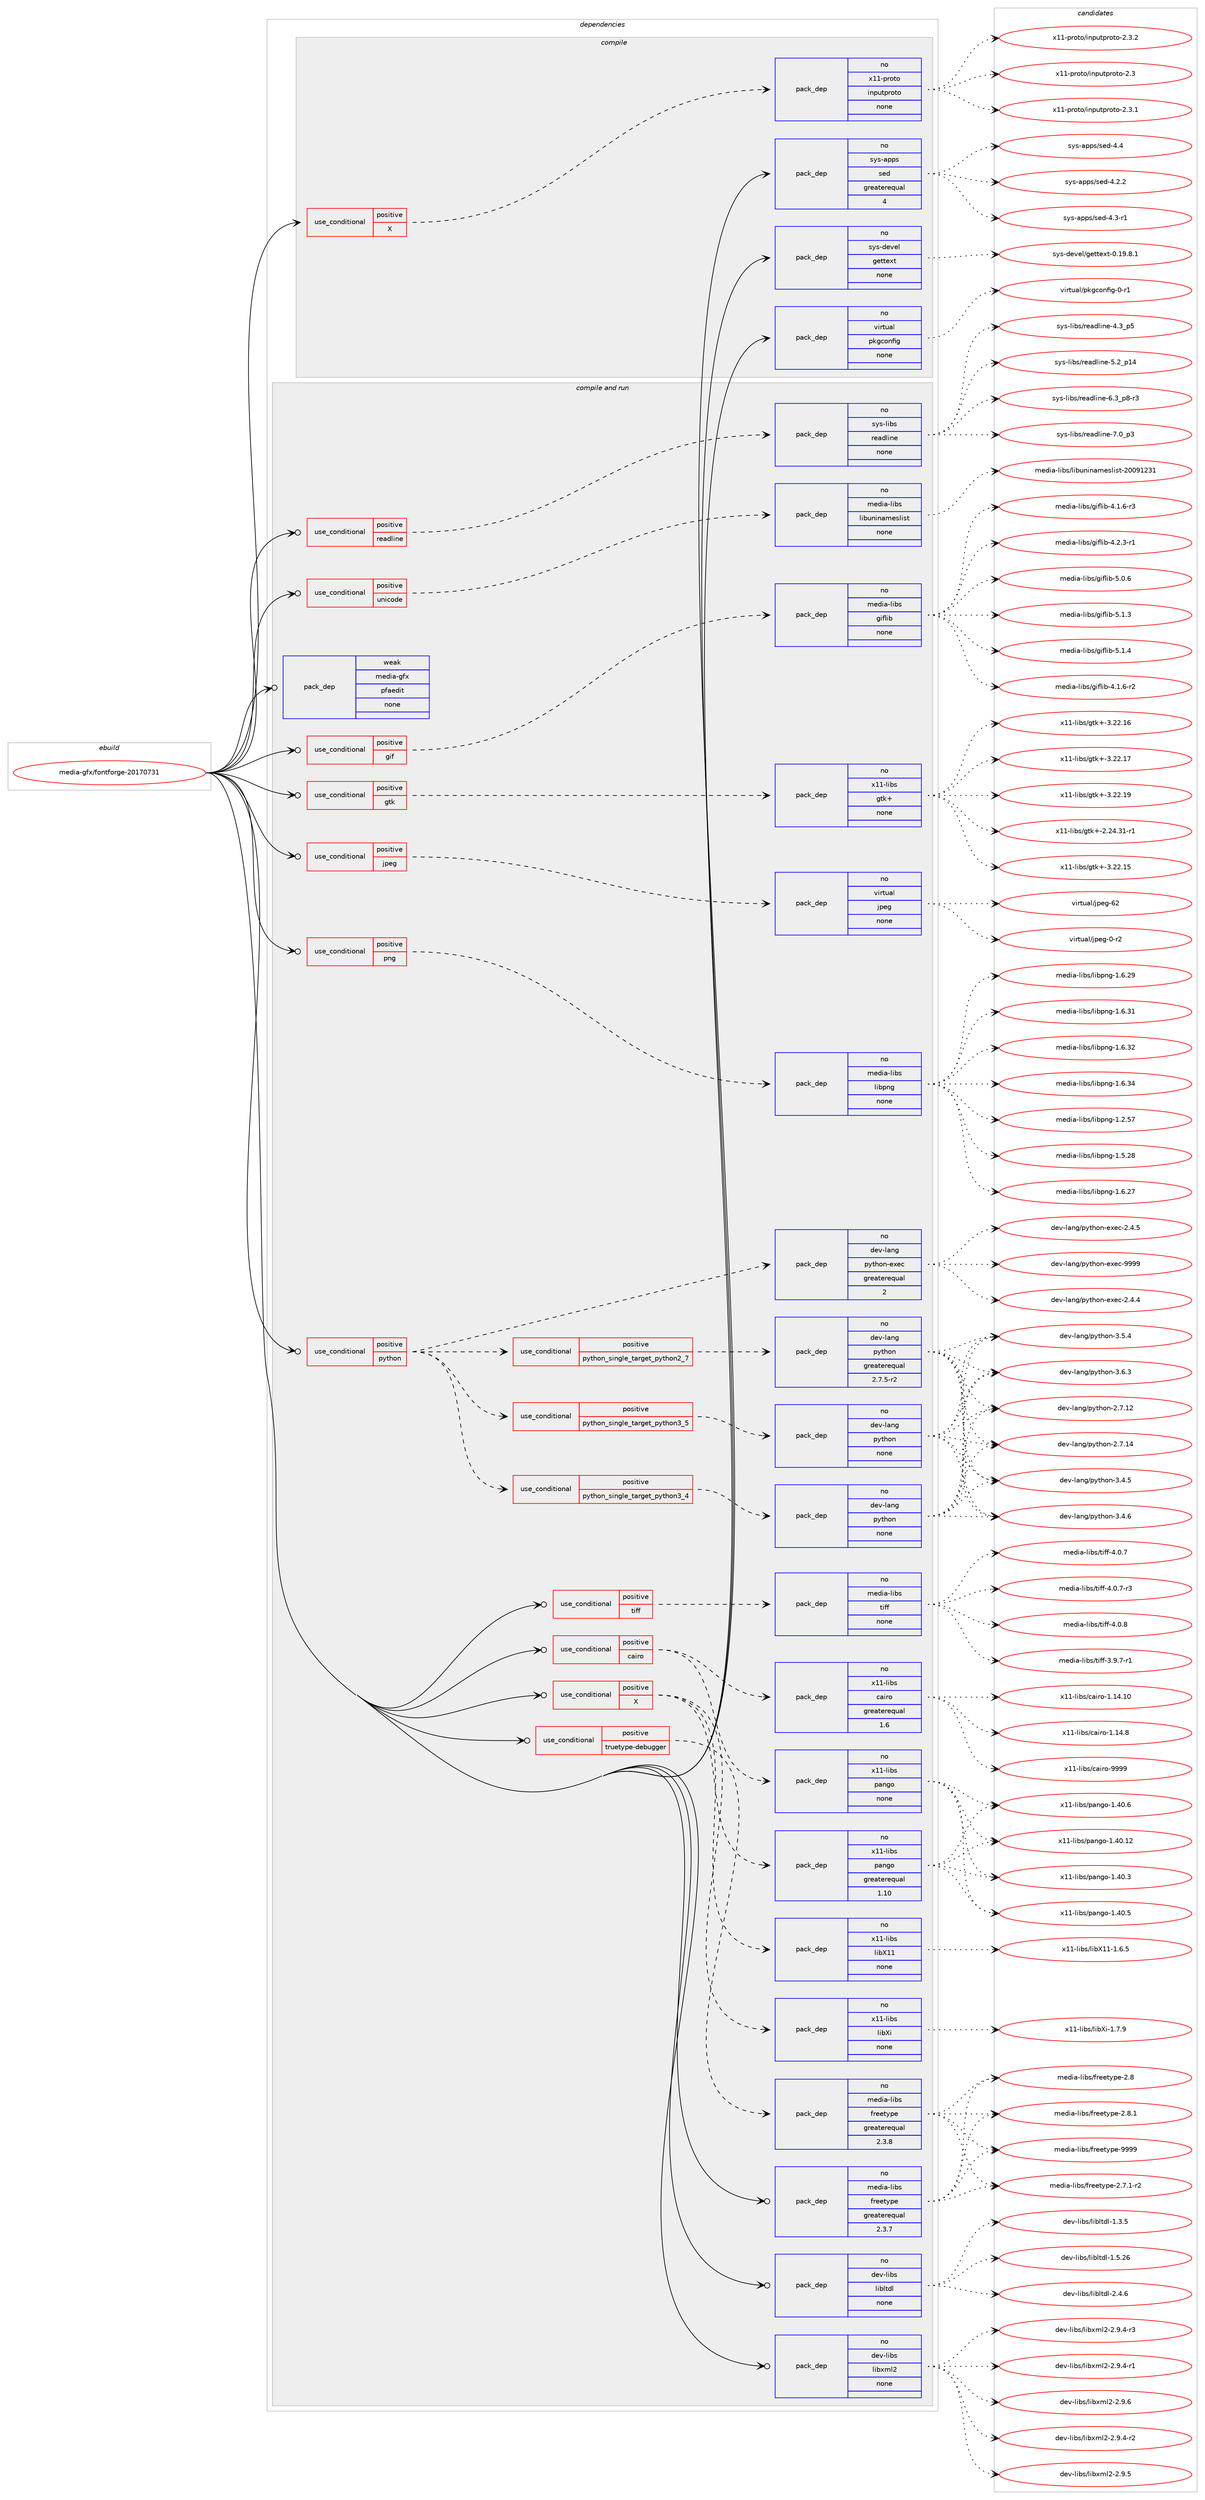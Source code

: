 digraph prolog {

# *************
# Graph options
# *************

newrank=true;
concentrate=true;
compound=true;
graph [rankdir=LR,fontname=Helvetica,fontsize=10,ranksep=1.5];#, ranksep=2.5, nodesep=0.2];
edge  [arrowhead=vee];
node  [fontname=Helvetica,fontsize=10];

# **********
# The ebuild
# **********

subgraph cluster_leftcol {
color=gray;
rank=same;
label=<<i>ebuild</i>>;
id [label="media-gfx/fontforge-20170731", color=red, width=4, href="../media-gfx/fontforge-20170731.svg"];
}

# ****************
# The dependencies
# ****************

subgraph cluster_midcol {
color=gray;
label=<<i>dependencies</i>>;
subgraph cluster_compile {
fillcolor="#eeeeee";
style=filled;
label=<<i>compile</i>>;
subgraph cond87289 {
dependency352702 [label=<<TABLE BORDER="0" CELLBORDER="1" CELLSPACING="0" CELLPADDING="4"><TR><TD ROWSPAN="3" CELLPADDING="10">use_conditional</TD></TR><TR><TD>positive</TD></TR><TR><TD>X</TD></TR></TABLE>>, shape=none, color=red];
subgraph pack260056 {
dependency352703 [label=<<TABLE BORDER="0" CELLBORDER="1" CELLSPACING="0" CELLPADDING="4" WIDTH="220"><TR><TD ROWSPAN="6" CELLPADDING="30">pack_dep</TD></TR><TR><TD WIDTH="110">no</TD></TR><TR><TD>x11-proto</TD></TR><TR><TD>inputproto</TD></TR><TR><TD>none</TD></TR><TR><TD></TD></TR></TABLE>>, shape=none, color=blue];
}
dependency352702:e -> dependency352703:w [weight=20,style="dashed",arrowhead="vee"];
}
id:e -> dependency352702:w [weight=20,style="solid",arrowhead="vee"];
subgraph pack260057 {
dependency352704 [label=<<TABLE BORDER="0" CELLBORDER="1" CELLSPACING="0" CELLPADDING="4" WIDTH="220"><TR><TD ROWSPAN="6" CELLPADDING="30">pack_dep</TD></TR><TR><TD WIDTH="110">no</TD></TR><TR><TD>sys-apps</TD></TR><TR><TD>sed</TD></TR><TR><TD>greaterequal</TD></TR><TR><TD>4</TD></TR></TABLE>>, shape=none, color=blue];
}
id:e -> dependency352704:w [weight=20,style="solid",arrowhead="vee"];
subgraph pack260058 {
dependency352705 [label=<<TABLE BORDER="0" CELLBORDER="1" CELLSPACING="0" CELLPADDING="4" WIDTH="220"><TR><TD ROWSPAN="6" CELLPADDING="30">pack_dep</TD></TR><TR><TD WIDTH="110">no</TD></TR><TR><TD>sys-devel</TD></TR><TR><TD>gettext</TD></TR><TR><TD>none</TD></TR><TR><TD></TD></TR></TABLE>>, shape=none, color=blue];
}
id:e -> dependency352705:w [weight=20,style="solid",arrowhead="vee"];
subgraph pack260059 {
dependency352706 [label=<<TABLE BORDER="0" CELLBORDER="1" CELLSPACING="0" CELLPADDING="4" WIDTH="220"><TR><TD ROWSPAN="6" CELLPADDING="30">pack_dep</TD></TR><TR><TD WIDTH="110">no</TD></TR><TR><TD>virtual</TD></TR><TR><TD>pkgconfig</TD></TR><TR><TD>none</TD></TR><TR><TD></TD></TR></TABLE>>, shape=none, color=blue];
}
id:e -> dependency352706:w [weight=20,style="solid",arrowhead="vee"];
}
subgraph cluster_compileandrun {
fillcolor="#eeeeee";
style=filled;
label=<<i>compile and run</i>>;
subgraph cond87290 {
dependency352707 [label=<<TABLE BORDER="0" CELLBORDER="1" CELLSPACING="0" CELLPADDING="4"><TR><TD ROWSPAN="3" CELLPADDING="10">use_conditional</TD></TR><TR><TD>positive</TD></TR><TR><TD>X</TD></TR></TABLE>>, shape=none, color=red];
subgraph pack260060 {
dependency352708 [label=<<TABLE BORDER="0" CELLBORDER="1" CELLSPACING="0" CELLPADDING="4" WIDTH="220"><TR><TD ROWSPAN="6" CELLPADDING="30">pack_dep</TD></TR><TR><TD WIDTH="110">no</TD></TR><TR><TD>x11-libs</TD></TR><TR><TD>libX11</TD></TR><TR><TD>none</TD></TR><TR><TD></TD></TR></TABLE>>, shape=none, color=blue];
}
dependency352707:e -> dependency352708:w [weight=20,style="dashed",arrowhead="vee"];
subgraph pack260061 {
dependency352709 [label=<<TABLE BORDER="0" CELLBORDER="1" CELLSPACING="0" CELLPADDING="4" WIDTH="220"><TR><TD ROWSPAN="6" CELLPADDING="30">pack_dep</TD></TR><TR><TD WIDTH="110">no</TD></TR><TR><TD>x11-libs</TD></TR><TR><TD>libXi</TD></TR><TR><TD>none</TD></TR><TR><TD></TD></TR></TABLE>>, shape=none, color=blue];
}
dependency352707:e -> dependency352709:w [weight=20,style="dashed",arrowhead="vee"];
subgraph pack260062 {
dependency352710 [label=<<TABLE BORDER="0" CELLBORDER="1" CELLSPACING="0" CELLPADDING="4" WIDTH="220"><TR><TD ROWSPAN="6" CELLPADDING="30">pack_dep</TD></TR><TR><TD WIDTH="110">no</TD></TR><TR><TD>x11-libs</TD></TR><TR><TD>pango</TD></TR><TR><TD>greaterequal</TD></TR><TR><TD>1.10</TD></TR></TABLE>>, shape=none, color=blue];
}
dependency352707:e -> dependency352710:w [weight=20,style="dashed",arrowhead="vee"];
}
id:e -> dependency352707:w [weight=20,style="solid",arrowhead="odotvee"];
subgraph cond87291 {
dependency352711 [label=<<TABLE BORDER="0" CELLBORDER="1" CELLSPACING="0" CELLPADDING="4"><TR><TD ROWSPAN="3" CELLPADDING="10">use_conditional</TD></TR><TR><TD>positive</TD></TR><TR><TD>cairo</TD></TR></TABLE>>, shape=none, color=red];
subgraph pack260063 {
dependency352712 [label=<<TABLE BORDER="0" CELLBORDER="1" CELLSPACING="0" CELLPADDING="4" WIDTH="220"><TR><TD ROWSPAN="6" CELLPADDING="30">pack_dep</TD></TR><TR><TD WIDTH="110">no</TD></TR><TR><TD>x11-libs</TD></TR><TR><TD>cairo</TD></TR><TR><TD>greaterequal</TD></TR><TR><TD>1.6</TD></TR></TABLE>>, shape=none, color=blue];
}
dependency352711:e -> dependency352712:w [weight=20,style="dashed",arrowhead="vee"];
subgraph pack260064 {
dependency352713 [label=<<TABLE BORDER="0" CELLBORDER="1" CELLSPACING="0" CELLPADDING="4" WIDTH="220"><TR><TD ROWSPAN="6" CELLPADDING="30">pack_dep</TD></TR><TR><TD WIDTH="110">no</TD></TR><TR><TD>x11-libs</TD></TR><TR><TD>pango</TD></TR><TR><TD>none</TD></TR><TR><TD></TD></TR></TABLE>>, shape=none, color=blue];
}
dependency352711:e -> dependency352713:w [weight=20,style="dashed",arrowhead="vee"];
}
id:e -> dependency352711:w [weight=20,style="solid",arrowhead="odotvee"];
subgraph cond87292 {
dependency352714 [label=<<TABLE BORDER="0" CELLBORDER="1" CELLSPACING="0" CELLPADDING="4"><TR><TD ROWSPAN="3" CELLPADDING="10">use_conditional</TD></TR><TR><TD>positive</TD></TR><TR><TD>gif</TD></TR></TABLE>>, shape=none, color=red];
subgraph pack260065 {
dependency352715 [label=<<TABLE BORDER="0" CELLBORDER="1" CELLSPACING="0" CELLPADDING="4" WIDTH="220"><TR><TD ROWSPAN="6" CELLPADDING="30">pack_dep</TD></TR><TR><TD WIDTH="110">no</TD></TR><TR><TD>media-libs</TD></TR><TR><TD>giflib</TD></TR><TR><TD>none</TD></TR><TR><TD></TD></TR></TABLE>>, shape=none, color=blue];
}
dependency352714:e -> dependency352715:w [weight=20,style="dashed",arrowhead="vee"];
}
id:e -> dependency352714:w [weight=20,style="solid",arrowhead="odotvee"];
subgraph cond87293 {
dependency352716 [label=<<TABLE BORDER="0" CELLBORDER="1" CELLSPACING="0" CELLPADDING="4"><TR><TD ROWSPAN="3" CELLPADDING="10">use_conditional</TD></TR><TR><TD>positive</TD></TR><TR><TD>gtk</TD></TR></TABLE>>, shape=none, color=red];
subgraph pack260066 {
dependency352717 [label=<<TABLE BORDER="0" CELLBORDER="1" CELLSPACING="0" CELLPADDING="4" WIDTH="220"><TR><TD ROWSPAN="6" CELLPADDING="30">pack_dep</TD></TR><TR><TD WIDTH="110">no</TD></TR><TR><TD>x11-libs</TD></TR><TR><TD>gtk+</TD></TR><TR><TD>none</TD></TR><TR><TD></TD></TR></TABLE>>, shape=none, color=blue];
}
dependency352716:e -> dependency352717:w [weight=20,style="dashed",arrowhead="vee"];
}
id:e -> dependency352716:w [weight=20,style="solid",arrowhead="odotvee"];
subgraph cond87294 {
dependency352718 [label=<<TABLE BORDER="0" CELLBORDER="1" CELLSPACING="0" CELLPADDING="4"><TR><TD ROWSPAN="3" CELLPADDING="10">use_conditional</TD></TR><TR><TD>positive</TD></TR><TR><TD>jpeg</TD></TR></TABLE>>, shape=none, color=red];
subgraph pack260067 {
dependency352719 [label=<<TABLE BORDER="0" CELLBORDER="1" CELLSPACING="0" CELLPADDING="4" WIDTH="220"><TR><TD ROWSPAN="6" CELLPADDING="30">pack_dep</TD></TR><TR><TD WIDTH="110">no</TD></TR><TR><TD>virtual</TD></TR><TR><TD>jpeg</TD></TR><TR><TD>none</TD></TR><TR><TD></TD></TR></TABLE>>, shape=none, color=blue];
}
dependency352718:e -> dependency352719:w [weight=20,style="dashed",arrowhead="vee"];
}
id:e -> dependency352718:w [weight=20,style="solid",arrowhead="odotvee"];
subgraph cond87295 {
dependency352720 [label=<<TABLE BORDER="0" CELLBORDER="1" CELLSPACING="0" CELLPADDING="4"><TR><TD ROWSPAN="3" CELLPADDING="10">use_conditional</TD></TR><TR><TD>positive</TD></TR><TR><TD>png</TD></TR></TABLE>>, shape=none, color=red];
subgraph pack260068 {
dependency352721 [label=<<TABLE BORDER="0" CELLBORDER="1" CELLSPACING="0" CELLPADDING="4" WIDTH="220"><TR><TD ROWSPAN="6" CELLPADDING="30">pack_dep</TD></TR><TR><TD WIDTH="110">no</TD></TR><TR><TD>media-libs</TD></TR><TR><TD>libpng</TD></TR><TR><TD>none</TD></TR><TR><TD></TD></TR></TABLE>>, shape=none, color=blue];
}
dependency352720:e -> dependency352721:w [weight=20,style="dashed",arrowhead="vee"];
}
id:e -> dependency352720:w [weight=20,style="solid",arrowhead="odotvee"];
subgraph cond87296 {
dependency352722 [label=<<TABLE BORDER="0" CELLBORDER="1" CELLSPACING="0" CELLPADDING="4"><TR><TD ROWSPAN="3" CELLPADDING="10">use_conditional</TD></TR><TR><TD>positive</TD></TR><TR><TD>python</TD></TR></TABLE>>, shape=none, color=red];
subgraph cond87297 {
dependency352723 [label=<<TABLE BORDER="0" CELLBORDER="1" CELLSPACING="0" CELLPADDING="4"><TR><TD ROWSPAN="3" CELLPADDING="10">use_conditional</TD></TR><TR><TD>positive</TD></TR><TR><TD>python_single_target_python2_7</TD></TR></TABLE>>, shape=none, color=red];
subgraph pack260069 {
dependency352724 [label=<<TABLE BORDER="0" CELLBORDER="1" CELLSPACING="0" CELLPADDING="4" WIDTH="220"><TR><TD ROWSPAN="6" CELLPADDING="30">pack_dep</TD></TR><TR><TD WIDTH="110">no</TD></TR><TR><TD>dev-lang</TD></TR><TR><TD>python</TD></TR><TR><TD>greaterequal</TD></TR><TR><TD>2.7.5-r2</TD></TR></TABLE>>, shape=none, color=blue];
}
dependency352723:e -> dependency352724:w [weight=20,style="dashed",arrowhead="vee"];
}
dependency352722:e -> dependency352723:w [weight=20,style="dashed",arrowhead="vee"];
subgraph cond87298 {
dependency352725 [label=<<TABLE BORDER="0" CELLBORDER="1" CELLSPACING="0" CELLPADDING="4"><TR><TD ROWSPAN="3" CELLPADDING="10">use_conditional</TD></TR><TR><TD>positive</TD></TR><TR><TD>python_single_target_python3_4</TD></TR></TABLE>>, shape=none, color=red];
subgraph pack260070 {
dependency352726 [label=<<TABLE BORDER="0" CELLBORDER="1" CELLSPACING="0" CELLPADDING="4" WIDTH="220"><TR><TD ROWSPAN="6" CELLPADDING="30">pack_dep</TD></TR><TR><TD WIDTH="110">no</TD></TR><TR><TD>dev-lang</TD></TR><TR><TD>python</TD></TR><TR><TD>none</TD></TR><TR><TD></TD></TR></TABLE>>, shape=none, color=blue];
}
dependency352725:e -> dependency352726:w [weight=20,style="dashed",arrowhead="vee"];
}
dependency352722:e -> dependency352725:w [weight=20,style="dashed",arrowhead="vee"];
subgraph cond87299 {
dependency352727 [label=<<TABLE BORDER="0" CELLBORDER="1" CELLSPACING="0" CELLPADDING="4"><TR><TD ROWSPAN="3" CELLPADDING="10">use_conditional</TD></TR><TR><TD>positive</TD></TR><TR><TD>python_single_target_python3_5</TD></TR></TABLE>>, shape=none, color=red];
subgraph pack260071 {
dependency352728 [label=<<TABLE BORDER="0" CELLBORDER="1" CELLSPACING="0" CELLPADDING="4" WIDTH="220"><TR><TD ROWSPAN="6" CELLPADDING="30">pack_dep</TD></TR><TR><TD WIDTH="110">no</TD></TR><TR><TD>dev-lang</TD></TR><TR><TD>python</TD></TR><TR><TD>none</TD></TR><TR><TD></TD></TR></TABLE>>, shape=none, color=blue];
}
dependency352727:e -> dependency352728:w [weight=20,style="dashed",arrowhead="vee"];
}
dependency352722:e -> dependency352727:w [weight=20,style="dashed",arrowhead="vee"];
subgraph pack260072 {
dependency352729 [label=<<TABLE BORDER="0" CELLBORDER="1" CELLSPACING="0" CELLPADDING="4" WIDTH="220"><TR><TD ROWSPAN="6" CELLPADDING="30">pack_dep</TD></TR><TR><TD WIDTH="110">no</TD></TR><TR><TD>dev-lang</TD></TR><TR><TD>python-exec</TD></TR><TR><TD>greaterequal</TD></TR><TR><TD>2</TD></TR></TABLE>>, shape=none, color=blue];
}
dependency352722:e -> dependency352729:w [weight=20,style="dashed",arrowhead="vee"];
}
id:e -> dependency352722:w [weight=20,style="solid",arrowhead="odotvee"];
subgraph cond87300 {
dependency352730 [label=<<TABLE BORDER="0" CELLBORDER="1" CELLSPACING="0" CELLPADDING="4"><TR><TD ROWSPAN="3" CELLPADDING="10">use_conditional</TD></TR><TR><TD>positive</TD></TR><TR><TD>readline</TD></TR></TABLE>>, shape=none, color=red];
subgraph pack260073 {
dependency352731 [label=<<TABLE BORDER="0" CELLBORDER="1" CELLSPACING="0" CELLPADDING="4" WIDTH="220"><TR><TD ROWSPAN="6" CELLPADDING="30">pack_dep</TD></TR><TR><TD WIDTH="110">no</TD></TR><TR><TD>sys-libs</TD></TR><TR><TD>readline</TD></TR><TR><TD>none</TD></TR><TR><TD></TD></TR></TABLE>>, shape=none, color=blue];
}
dependency352730:e -> dependency352731:w [weight=20,style="dashed",arrowhead="vee"];
}
id:e -> dependency352730:w [weight=20,style="solid",arrowhead="odotvee"];
subgraph cond87301 {
dependency352732 [label=<<TABLE BORDER="0" CELLBORDER="1" CELLSPACING="0" CELLPADDING="4"><TR><TD ROWSPAN="3" CELLPADDING="10">use_conditional</TD></TR><TR><TD>positive</TD></TR><TR><TD>tiff</TD></TR></TABLE>>, shape=none, color=red];
subgraph pack260074 {
dependency352733 [label=<<TABLE BORDER="0" CELLBORDER="1" CELLSPACING="0" CELLPADDING="4" WIDTH="220"><TR><TD ROWSPAN="6" CELLPADDING="30">pack_dep</TD></TR><TR><TD WIDTH="110">no</TD></TR><TR><TD>media-libs</TD></TR><TR><TD>tiff</TD></TR><TR><TD>none</TD></TR><TR><TD></TD></TR></TABLE>>, shape=none, color=blue];
}
dependency352732:e -> dependency352733:w [weight=20,style="dashed",arrowhead="vee"];
}
id:e -> dependency352732:w [weight=20,style="solid",arrowhead="odotvee"];
subgraph cond87302 {
dependency352734 [label=<<TABLE BORDER="0" CELLBORDER="1" CELLSPACING="0" CELLPADDING="4"><TR><TD ROWSPAN="3" CELLPADDING="10">use_conditional</TD></TR><TR><TD>positive</TD></TR><TR><TD>truetype-debugger</TD></TR></TABLE>>, shape=none, color=red];
subgraph pack260075 {
dependency352735 [label=<<TABLE BORDER="0" CELLBORDER="1" CELLSPACING="0" CELLPADDING="4" WIDTH="220"><TR><TD ROWSPAN="6" CELLPADDING="30">pack_dep</TD></TR><TR><TD WIDTH="110">no</TD></TR><TR><TD>media-libs</TD></TR><TR><TD>freetype</TD></TR><TR><TD>greaterequal</TD></TR><TR><TD>2.3.8</TD></TR></TABLE>>, shape=none, color=blue];
}
dependency352734:e -> dependency352735:w [weight=20,style="dashed",arrowhead="vee"];
}
id:e -> dependency352734:w [weight=20,style="solid",arrowhead="odotvee"];
subgraph cond87303 {
dependency352736 [label=<<TABLE BORDER="0" CELLBORDER="1" CELLSPACING="0" CELLPADDING="4"><TR><TD ROWSPAN="3" CELLPADDING="10">use_conditional</TD></TR><TR><TD>positive</TD></TR><TR><TD>unicode</TD></TR></TABLE>>, shape=none, color=red];
subgraph pack260076 {
dependency352737 [label=<<TABLE BORDER="0" CELLBORDER="1" CELLSPACING="0" CELLPADDING="4" WIDTH="220"><TR><TD ROWSPAN="6" CELLPADDING="30">pack_dep</TD></TR><TR><TD WIDTH="110">no</TD></TR><TR><TD>media-libs</TD></TR><TR><TD>libuninameslist</TD></TR><TR><TD>none</TD></TR><TR><TD></TD></TR></TABLE>>, shape=none, color=blue];
}
dependency352736:e -> dependency352737:w [weight=20,style="dashed",arrowhead="vee"];
}
id:e -> dependency352736:w [weight=20,style="solid",arrowhead="odotvee"];
subgraph pack260077 {
dependency352738 [label=<<TABLE BORDER="0" CELLBORDER="1" CELLSPACING="0" CELLPADDING="4" WIDTH="220"><TR><TD ROWSPAN="6" CELLPADDING="30">pack_dep</TD></TR><TR><TD WIDTH="110">no</TD></TR><TR><TD>dev-libs</TD></TR><TR><TD>libltdl</TD></TR><TR><TD>none</TD></TR><TR><TD></TD></TR></TABLE>>, shape=none, color=blue];
}
id:e -> dependency352738:w [weight=20,style="solid",arrowhead="odotvee"];
subgraph pack260078 {
dependency352739 [label=<<TABLE BORDER="0" CELLBORDER="1" CELLSPACING="0" CELLPADDING="4" WIDTH="220"><TR><TD ROWSPAN="6" CELLPADDING="30">pack_dep</TD></TR><TR><TD WIDTH="110">no</TD></TR><TR><TD>dev-libs</TD></TR><TR><TD>libxml2</TD></TR><TR><TD>none</TD></TR><TR><TD></TD></TR></TABLE>>, shape=none, color=blue];
}
id:e -> dependency352739:w [weight=20,style="solid",arrowhead="odotvee"];
subgraph pack260079 {
dependency352740 [label=<<TABLE BORDER="0" CELLBORDER="1" CELLSPACING="0" CELLPADDING="4" WIDTH="220"><TR><TD ROWSPAN="6" CELLPADDING="30">pack_dep</TD></TR><TR><TD WIDTH="110">no</TD></TR><TR><TD>media-libs</TD></TR><TR><TD>freetype</TD></TR><TR><TD>greaterequal</TD></TR><TR><TD>2.3.7</TD></TR></TABLE>>, shape=none, color=blue];
}
id:e -> dependency352740:w [weight=20,style="solid",arrowhead="odotvee"];
subgraph pack260080 {
dependency352741 [label=<<TABLE BORDER="0" CELLBORDER="1" CELLSPACING="0" CELLPADDING="4" WIDTH="220"><TR><TD ROWSPAN="6" CELLPADDING="30">pack_dep</TD></TR><TR><TD WIDTH="110">weak</TD></TR><TR><TD>media-gfx</TD></TR><TR><TD>pfaedit</TD></TR><TR><TD>none</TD></TR><TR><TD></TD></TR></TABLE>>, shape=none, color=blue];
}
id:e -> dependency352741:w [weight=20,style="solid",arrowhead="odotvee"];
}
subgraph cluster_run {
fillcolor="#eeeeee";
style=filled;
label=<<i>run</i>>;
}
}

# **************
# The candidates
# **************

subgraph cluster_choices {
rank=same;
color=gray;
label=<<i>candidates</i>>;

subgraph choice260056 {
color=black;
nodesep=1;
choice1204949451121141111161114710511011211711611211411111611145504651 [label="x11-proto/inputproto-2.3", color=red, width=4,href="../x11-proto/inputproto-2.3.svg"];
choice12049494511211411111611147105110112117116112114111116111455046514649 [label="x11-proto/inputproto-2.3.1", color=red, width=4,href="../x11-proto/inputproto-2.3.1.svg"];
choice12049494511211411111611147105110112117116112114111116111455046514650 [label="x11-proto/inputproto-2.3.2", color=red, width=4,href="../x11-proto/inputproto-2.3.2.svg"];
dependency352703:e -> choice1204949451121141111161114710511011211711611211411111611145504651:w [style=dotted,weight="100"];
dependency352703:e -> choice12049494511211411111611147105110112117116112114111116111455046514649:w [style=dotted,weight="100"];
dependency352703:e -> choice12049494511211411111611147105110112117116112114111116111455046514650:w [style=dotted,weight="100"];
}
subgraph choice260057 {
color=black;
nodesep=1;
choice115121115459711211211547115101100455246504650 [label="sys-apps/sed-4.2.2", color=red, width=4,href="../sys-apps/sed-4.2.2.svg"];
choice115121115459711211211547115101100455246514511449 [label="sys-apps/sed-4.3-r1", color=red, width=4,href="../sys-apps/sed-4.3-r1.svg"];
choice11512111545971121121154711510110045524652 [label="sys-apps/sed-4.4", color=red, width=4,href="../sys-apps/sed-4.4.svg"];
dependency352704:e -> choice115121115459711211211547115101100455246504650:w [style=dotted,weight="100"];
dependency352704:e -> choice115121115459711211211547115101100455246514511449:w [style=dotted,weight="100"];
dependency352704:e -> choice11512111545971121121154711510110045524652:w [style=dotted,weight="100"];
}
subgraph choice260058 {
color=black;
nodesep=1;
choice1151211154510010111810110847103101116116101120116454846495746564649 [label="sys-devel/gettext-0.19.8.1", color=red, width=4,href="../sys-devel/gettext-0.19.8.1.svg"];
dependency352705:e -> choice1151211154510010111810110847103101116116101120116454846495746564649:w [style=dotted,weight="100"];
}
subgraph choice260059 {
color=black;
nodesep=1;
choice11810511411611797108471121071039911111010210510345484511449 [label="virtual/pkgconfig-0-r1", color=red, width=4,href="../virtual/pkgconfig-0-r1.svg"];
dependency352706:e -> choice11810511411611797108471121071039911111010210510345484511449:w [style=dotted,weight="100"];
}
subgraph choice260060 {
color=black;
nodesep=1;
choice120494945108105981154710810598884949454946544653 [label="x11-libs/libX11-1.6.5", color=red, width=4,href="../x11-libs/libX11-1.6.5.svg"];
dependency352708:e -> choice120494945108105981154710810598884949454946544653:w [style=dotted,weight="100"];
}
subgraph choice260061 {
color=black;
nodesep=1;
choice12049494510810598115471081059888105454946554657 [label="x11-libs/libXi-1.7.9", color=red, width=4,href="../x11-libs/libXi-1.7.9.svg"];
dependency352709:e -> choice12049494510810598115471081059888105454946554657:w [style=dotted,weight="100"];
}
subgraph choice260062 {
color=black;
nodesep=1;
choice1204949451081059811547112971101031114549465248464950 [label="x11-libs/pango-1.40.12", color=red, width=4,href="../x11-libs/pango-1.40.12.svg"];
choice12049494510810598115471129711010311145494652484651 [label="x11-libs/pango-1.40.3", color=red, width=4,href="../x11-libs/pango-1.40.3.svg"];
choice12049494510810598115471129711010311145494652484653 [label="x11-libs/pango-1.40.5", color=red, width=4,href="../x11-libs/pango-1.40.5.svg"];
choice12049494510810598115471129711010311145494652484654 [label="x11-libs/pango-1.40.6", color=red, width=4,href="../x11-libs/pango-1.40.6.svg"];
dependency352710:e -> choice1204949451081059811547112971101031114549465248464950:w [style=dotted,weight="100"];
dependency352710:e -> choice12049494510810598115471129711010311145494652484651:w [style=dotted,weight="100"];
dependency352710:e -> choice12049494510810598115471129711010311145494652484653:w [style=dotted,weight="100"];
dependency352710:e -> choice12049494510810598115471129711010311145494652484654:w [style=dotted,weight="100"];
}
subgraph choice260063 {
color=black;
nodesep=1;
choice120494945108105981154799971051141114549464952464948 [label="x11-libs/cairo-1.14.10", color=red, width=4,href="../x11-libs/cairo-1.14.10.svg"];
choice1204949451081059811547999710511411145494649524656 [label="x11-libs/cairo-1.14.8", color=red, width=4,href="../x11-libs/cairo-1.14.8.svg"];
choice120494945108105981154799971051141114557575757 [label="x11-libs/cairo-9999", color=red, width=4,href="../x11-libs/cairo-9999.svg"];
dependency352712:e -> choice120494945108105981154799971051141114549464952464948:w [style=dotted,weight="100"];
dependency352712:e -> choice1204949451081059811547999710511411145494649524656:w [style=dotted,weight="100"];
dependency352712:e -> choice120494945108105981154799971051141114557575757:w [style=dotted,weight="100"];
}
subgraph choice260064 {
color=black;
nodesep=1;
choice1204949451081059811547112971101031114549465248464950 [label="x11-libs/pango-1.40.12", color=red, width=4,href="../x11-libs/pango-1.40.12.svg"];
choice12049494510810598115471129711010311145494652484651 [label="x11-libs/pango-1.40.3", color=red, width=4,href="../x11-libs/pango-1.40.3.svg"];
choice12049494510810598115471129711010311145494652484653 [label="x11-libs/pango-1.40.5", color=red, width=4,href="../x11-libs/pango-1.40.5.svg"];
choice12049494510810598115471129711010311145494652484654 [label="x11-libs/pango-1.40.6", color=red, width=4,href="../x11-libs/pango-1.40.6.svg"];
dependency352713:e -> choice1204949451081059811547112971101031114549465248464950:w [style=dotted,weight="100"];
dependency352713:e -> choice12049494510810598115471129711010311145494652484651:w [style=dotted,weight="100"];
dependency352713:e -> choice12049494510810598115471129711010311145494652484653:w [style=dotted,weight="100"];
dependency352713:e -> choice12049494510810598115471129711010311145494652484654:w [style=dotted,weight="100"];
}
subgraph choice260065 {
color=black;
nodesep=1;
choice10910110010597451081059811547103105102108105984552464946544511450 [label="media-libs/giflib-4.1.6-r2", color=red, width=4,href="../media-libs/giflib-4.1.6-r2.svg"];
choice10910110010597451081059811547103105102108105984552464946544511451 [label="media-libs/giflib-4.1.6-r3", color=red, width=4,href="../media-libs/giflib-4.1.6-r3.svg"];
choice10910110010597451081059811547103105102108105984552465046514511449 [label="media-libs/giflib-4.2.3-r1", color=red, width=4,href="../media-libs/giflib-4.2.3-r1.svg"];
choice1091011001059745108105981154710310510210810598455346484654 [label="media-libs/giflib-5.0.6", color=red, width=4,href="../media-libs/giflib-5.0.6.svg"];
choice1091011001059745108105981154710310510210810598455346494651 [label="media-libs/giflib-5.1.3", color=red, width=4,href="../media-libs/giflib-5.1.3.svg"];
choice1091011001059745108105981154710310510210810598455346494652 [label="media-libs/giflib-5.1.4", color=red, width=4,href="../media-libs/giflib-5.1.4.svg"];
dependency352715:e -> choice10910110010597451081059811547103105102108105984552464946544511450:w [style=dotted,weight="100"];
dependency352715:e -> choice10910110010597451081059811547103105102108105984552464946544511451:w [style=dotted,weight="100"];
dependency352715:e -> choice10910110010597451081059811547103105102108105984552465046514511449:w [style=dotted,weight="100"];
dependency352715:e -> choice1091011001059745108105981154710310510210810598455346484654:w [style=dotted,weight="100"];
dependency352715:e -> choice1091011001059745108105981154710310510210810598455346494651:w [style=dotted,weight="100"];
dependency352715:e -> choice1091011001059745108105981154710310510210810598455346494652:w [style=dotted,weight="100"];
}
subgraph choice260066 {
color=black;
nodesep=1;
choice12049494510810598115471031161074345504650524651494511449 [label="x11-libs/gtk+-2.24.31-r1", color=red, width=4,href="../x11-libs/gtk+-2.24.31-r1.svg"];
choice1204949451081059811547103116107434551465050464953 [label="x11-libs/gtk+-3.22.15", color=red, width=4,href="../x11-libs/gtk+-3.22.15.svg"];
choice1204949451081059811547103116107434551465050464954 [label="x11-libs/gtk+-3.22.16", color=red, width=4,href="../x11-libs/gtk+-3.22.16.svg"];
choice1204949451081059811547103116107434551465050464955 [label="x11-libs/gtk+-3.22.17", color=red, width=4,href="../x11-libs/gtk+-3.22.17.svg"];
choice1204949451081059811547103116107434551465050464957 [label="x11-libs/gtk+-3.22.19", color=red, width=4,href="../x11-libs/gtk+-3.22.19.svg"];
dependency352717:e -> choice12049494510810598115471031161074345504650524651494511449:w [style=dotted,weight="100"];
dependency352717:e -> choice1204949451081059811547103116107434551465050464953:w [style=dotted,weight="100"];
dependency352717:e -> choice1204949451081059811547103116107434551465050464954:w [style=dotted,weight="100"];
dependency352717:e -> choice1204949451081059811547103116107434551465050464955:w [style=dotted,weight="100"];
dependency352717:e -> choice1204949451081059811547103116107434551465050464957:w [style=dotted,weight="100"];
}
subgraph choice260067 {
color=black;
nodesep=1;
choice118105114116117971084710611210110345484511450 [label="virtual/jpeg-0-r2", color=red, width=4,href="../virtual/jpeg-0-r2.svg"];
choice1181051141161179710847106112101103455450 [label="virtual/jpeg-62", color=red, width=4,href="../virtual/jpeg-62.svg"];
dependency352719:e -> choice118105114116117971084710611210110345484511450:w [style=dotted,weight="100"];
dependency352719:e -> choice1181051141161179710847106112101103455450:w [style=dotted,weight="100"];
}
subgraph choice260068 {
color=black;
nodesep=1;
choice109101100105974510810598115471081059811211010345494650465355 [label="media-libs/libpng-1.2.57", color=red, width=4,href="../media-libs/libpng-1.2.57.svg"];
choice109101100105974510810598115471081059811211010345494653465056 [label="media-libs/libpng-1.5.28", color=red, width=4,href="../media-libs/libpng-1.5.28.svg"];
choice109101100105974510810598115471081059811211010345494654465055 [label="media-libs/libpng-1.6.27", color=red, width=4,href="../media-libs/libpng-1.6.27.svg"];
choice109101100105974510810598115471081059811211010345494654465057 [label="media-libs/libpng-1.6.29", color=red, width=4,href="../media-libs/libpng-1.6.29.svg"];
choice109101100105974510810598115471081059811211010345494654465149 [label="media-libs/libpng-1.6.31", color=red, width=4,href="../media-libs/libpng-1.6.31.svg"];
choice109101100105974510810598115471081059811211010345494654465150 [label="media-libs/libpng-1.6.32", color=red, width=4,href="../media-libs/libpng-1.6.32.svg"];
choice109101100105974510810598115471081059811211010345494654465152 [label="media-libs/libpng-1.6.34", color=red, width=4,href="../media-libs/libpng-1.6.34.svg"];
dependency352721:e -> choice109101100105974510810598115471081059811211010345494650465355:w [style=dotted,weight="100"];
dependency352721:e -> choice109101100105974510810598115471081059811211010345494653465056:w [style=dotted,weight="100"];
dependency352721:e -> choice109101100105974510810598115471081059811211010345494654465055:w [style=dotted,weight="100"];
dependency352721:e -> choice109101100105974510810598115471081059811211010345494654465057:w [style=dotted,weight="100"];
dependency352721:e -> choice109101100105974510810598115471081059811211010345494654465149:w [style=dotted,weight="100"];
dependency352721:e -> choice109101100105974510810598115471081059811211010345494654465150:w [style=dotted,weight="100"];
dependency352721:e -> choice109101100105974510810598115471081059811211010345494654465152:w [style=dotted,weight="100"];
}
subgraph choice260069 {
color=black;
nodesep=1;
choice10010111845108971101034711212111610411111045504655464950 [label="dev-lang/python-2.7.12", color=red, width=4,href="../dev-lang/python-2.7.12.svg"];
choice10010111845108971101034711212111610411111045504655464952 [label="dev-lang/python-2.7.14", color=red, width=4,href="../dev-lang/python-2.7.14.svg"];
choice100101118451089711010347112121116104111110455146524653 [label="dev-lang/python-3.4.5", color=red, width=4,href="../dev-lang/python-3.4.5.svg"];
choice100101118451089711010347112121116104111110455146524654 [label="dev-lang/python-3.4.6", color=red, width=4,href="../dev-lang/python-3.4.6.svg"];
choice100101118451089711010347112121116104111110455146534652 [label="dev-lang/python-3.5.4", color=red, width=4,href="../dev-lang/python-3.5.4.svg"];
choice100101118451089711010347112121116104111110455146544651 [label="dev-lang/python-3.6.3", color=red, width=4,href="../dev-lang/python-3.6.3.svg"];
dependency352724:e -> choice10010111845108971101034711212111610411111045504655464950:w [style=dotted,weight="100"];
dependency352724:e -> choice10010111845108971101034711212111610411111045504655464952:w [style=dotted,weight="100"];
dependency352724:e -> choice100101118451089711010347112121116104111110455146524653:w [style=dotted,weight="100"];
dependency352724:e -> choice100101118451089711010347112121116104111110455146524654:w [style=dotted,weight="100"];
dependency352724:e -> choice100101118451089711010347112121116104111110455146534652:w [style=dotted,weight="100"];
dependency352724:e -> choice100101118451089711010347112121116104111110455146544651:w [style=dotted,weight="100"];
}
subgraph choice260070 {
color=black;
nodesep=1;
choice10010111845108971101034711212111610411111045504655464950 [label="dev-lang/python-2.7.12", color=red, width=4,href="../dev-lang/python-2.7.12.svg"];
choice10010111845108971101034711212111610411111045504655464952 [label="dev-lang/python-2.7.14", color=red, width=4,href="../dev-lang/python-2.7.14.svg"];
choice100101118451089711010347112121116104111110455146524653 [label="dev-lang/python-3.4.5", color=red, width=4,href="../dev-lang/python-3.4.5.svg"];
choice100101118451089711010347112121116104111110455146524654 [label="dev-lang/python-3.4.6", color=red, width=4,href="../dev-lang/python-3.4.6.svg"];
choice100101118451089711010347112121116104111110455146534652 [label="dev-lang/python-3.5.4", color=red, width=4,href="../dev-lang/python-3.5.4.svg"];
choice100101118451089711010347112121116104111110455146544651 [label="dev-lang/python-3.6.3", color=red, width=4,href="../dev-lang/python-3.6.3.svg"];
dependency352726:e -> choice10010111845108971101034711212111610411111045504655464950:w [style=dotted,weight="100"];
dependency352726:e -> choice10010111845108971101034711212111610411111045504655464952:w [style=dotted,weight="100"];
dependency352726:e -> choice100101118451089711010347112121116104111110455146524653:w [style=dotted,weight="100"];
dependency352726:e -> choice100101118451089711010347112121116104111110455146524654:w [style=dotted,weight="100"];
dependency352726:e -> choice100101118451089711010347112121116104111110455146534652:w [style=dotted,weight="100"];
dependency352726:e -> choice100101118451089711010347112121116104111110455146544651:w [style=dotted,weight="100"];
}
subgraph choice260071 {
color=black;
nodesep=1;
choice10010111845108971101034711212111610411111045504655464950 [label="dev-lang/python-2.7.12", color=red, width=4,href="../dev-lang/python-2.7.12.svg"];
choice10010111845108971101034711212111610411111045504655464952 [label="dev-lang/python-2.7.14", color=red, width=4,href="../dev-lang/python-2.7.14.svg"];
choice100101118451089711010347112121116104111110455146524653 [label="dev-lang/python-3.4.5", color=red, width=4,href="../dev-lang/python-3.4.5.svg"];
choice100101118451089711010347112121116104111110455146524654 [label="dev-lang/python-3.4.6", color=red, width=4,href="../dev-lang/python-3.4.6.svg"];
choice100101118451089711010347112121116104111110455146534652 [label="dev-lang/python-3.5.4", color=red, width=4,href="../dev-lang/python-3.5.4.svg"];
choice100101118451089711010347112121116104111110455146544651 [label="dev-lang/python-3.6.3", color=red, width=4,href="../dev-lang/python-3.6.3.svg"];
dependency352728:e -> choice10010111845108971101034711212111610411111045504655464950:w [style=dotted,weight="100"];
dependency352728:e -> choice10010111845108971101034711212111610411111045504655464952:w [style=dotted,weight="100"];
dependency352728:e -> choice100101118451089711010347112121116104111110455146524653:w [style=dotted,weight="100"];
dependency352728:e -> choice100101118451089711010347112121116104111110455146524654:w [style=dotted,weight="100"];
dependency352728:e -> choice100101118451089711010347112121116104111110455146534652:w [style=dotted,weight="100"];
dependency352728:e -> choice100101118451089711010347112121116104111110455146544651:w [style=dotted,weight="100"];
}
subgraph choice260072 {
color=black;
nodesep=1;
choice1001011184510897110103471121211161041111104510112010199455046524652 [label="dev-lang/python-exec-2.4.4", color=red, width=4,href="../dev-lang/python-exec-2.4.4.svg"];
choice1001011184510897110103471121211161041111104510112010199455046524653 [label="dev-lang/python-exec-2.4.5", color=red, width=4,href="../dev-lang/python-exec-2.4.5.svg"];
choice10010111845108971101034711212111610411111045101120101994557575757 [label="dev-lang/python-exec-9999", color=red, width=4,href="../dev-lang/python-exec-9999.svg"];
dependency352729:e -> choice1001011184510897110103471121211161041111104510112010199455046524652:w [style=dotted,weight="100"];
dependency352729:e -> choice1001011184510897110103471121211161041111104510112010199455046524653:w [style=dotted,weight="100"];
dependency352729:e -> choice10010111845108971101034711212111610411111045101120101994557575757:w [style=dotted,weight="100"];
}
subgraph choice260073 {
color=black;
nodesep=1;
choice11512111545108105981154711410197100108105110101455246519511253 [label="sys-libs/readline-4.3_p5", color=red, width=4,href="../sys-libs/readline-4.3_p5.svg"];
choice1151211154510810598115471141019710010810511010145534650951124952 [label="sys-libs/readline-5.2_p14", color=red, width=4,href="../sys-libs/readline-5.2_p14.svg"];
choice115121115451081059811547114101971001081051101014554465195112564511451 [label="sys-libs/readline-6.3_p8-r3", color=red, width=4,href="../sys-libs/readline-6.3_p8-r3.svg"];
choice11512111545108105981154711410197100108105110101455546489511251 [label="sys-libs/readline-7.0_p3", color=red, width=4,href="../sys-libs/readline-7.0_p3.svg"];
dependency352731:e -> choice11512111545108105981154711410197100108105110101455246519511253:w [style=dotted,weight="100"];
dependency352731:e -> choice1151211154510810598115471141019710010810511010145534650951124952:w [style=dotted,weight="100"];
dependency352731:e -> choice115121115451081059811547114101971001081051101014554465195112564511451:w [style=dotted,weight="100"];
dependency352731:e -> choice11512111545108105981154711410197100108105110101455546489511251:w [style=dotted,weight="100"];
}
subgraph choice260074 {
color=black;
nodesep=1;
choice109101100105974510810598115471161051021024551465746554511449 [label="media-libs/tiff-3.9.7-r1", color=red, width=4,href="../media-libs/tiff-3.9.7-r1.svg"];
choice10910110010597451081059811547116105102102455246484655 [label="media-libs/tiff-4.0.7", color=red, width=4,href="../media-libs/tiff-4.0.7.svg"];
choice109101100105974510810598115471161051021024552464846554511451 [label="media-libs/tiff-4.0.7-r3", color=red, width=4,href="../media-libs/tiff-4.0.7-r3.svg"];
choice10910110010597451081059811547116105102102455246484656 [label="media-libs/tiff-4.0.8", color=red, width=4,href="../media-libs/tiff-4.0.8.svg"];
dependency352733:e -> choice109101100105974510810598115471161051021024551465746554511449:w [style=dotted,weight="100"];
dependency352733:e -> choice10910110010597451081059811547116105102102455246484655:w [style=dotted,weight="100"];
dependency352733:e -> choice109101100105974510810598115471161051021024552464846554511451:w [style=dotted,weight="100"];
dependency352733:e -> choice10910110010597451081059811547116105102102455246484656:w [style=dotted,weight="100"];
}
subgraph choice260075 {
color=black;
nodesep=1;
choice109101100105974510810598115471021141011011161211121014550465546494511450 [label="media-libs/freetype-2.7.1-r2", color=red, width=4,href="../media-libs/freetype-2.7.1-r2.svg"];
choice1091011001059745108105981154710211410110111612111210145504656 [label="media-libs/freetype-2.8", color=red, width=4,href="../media-libs/freetype-2.8.svg"];
choice10910110010597451081059811547102114101101116121112101455046564649 [label="media-libs/freetype-2.8.1", color=red, width=4,href="../media-libs/freetype-2.8.1.svg"];
choice109101100105974510810598115471021141011011161211121014557575757 [label="media-libs/freetype-9999", color=red, width=4,href="../media-libs/freetype-9999.svg"];
dependency352735:e -> choice109101100105974510810598115471021141011011161211121014550465546494511450:w [style=dotted,weight="100"];
dependency352735:e -> choice1091011001059745108105981154710211410110111612111210145504656:w [style=dotted,weight="100"];
dependency352735:e -> choice10910110010597451081059811547102114101101116121112101455046564649:w [style=dotted,weight="100"];
dependency352735:e -> choice109101100105974510810598115471021141011011161211121014557575757:w [style=dotted,weight="100"];
}
subgraph choice260076 {
color=black;
nodesep=1;
choice109101100105974510810598115471081059811711010511097109101115108105115116455048485749505149 [label="media-libs/libuninameslist-20091231", color=red, width=4,href="../media-libs/libuninameslist-20091231.svg"];
dependency352737:e -> choice109101100105974510810598115471081059811711010511097109101115108105115116455048485749505149:w [style=dotted,weight="100"];
}
subgraph choice260077 {
color=black;
nodesep=1;
choice10010111845108105981154710810598108116100108454946514653 [label="dev-libs/libltdl-1.3.5", color=red, width=4,href="../dev-libs/libltdl-1.3.5.svg"];
choice1001011184510810598115471081059810811610010845494653465054 [label="dev-libs/libltdl-1.5.26", color=red, width=4,href="../dev-libs/libltdl-1.5.26.svg"];
choice10010111845108105981154710810598108116100108455046524654 [label="dev-libs/libltdl-2.4.6", color=red, width=4,href="../dev-libs/libltdl-2.4.6.svg"];
dependency352738:e -> choice10010111845108105981154710810598108116100108454946514653:w [style=dotted,weight="100"];
dependency352738:e -> choice1001011184510810598115471081059810811610010845494653465054:w [style=dotted,weight="100"];
dependency352738:e -> choice10010111845108105981154710810598108116100108455046524654:w [style=dotted,weight="100"];
}
subgraph choice260078 {
color=black;
nodesep=1;
choice10010111845108105981154710810598120109108504550465746524511449 [label="dev-libs/libxml2-2.9.4-r1", color=red, width=4,href="../dev-libs/libxml2-2.9.4-r1.svg"];
choice10010111845108105981154710810598120109108504550465746524511450 [label="dev-libs/libxml2-2.9.4-r2", color=red, width=4,href="../dev-libs/libxml2-2.9.4-r2.svg"];
choice10010111845108105981154710810598120109108504550465746524511451 [label="dev-libs/libxml2-2.9.4-r3", color=red, width=4,href="../dev-libs/libxml2-2.9.4-r3.svg"];
choice1001011184510810598115471081059812010910850455046574653 [label="dev-libs/libxml2-2.9.5", color=red, width=4,href="../dev-libs/libxml2-2.9.5.svg"];
choice1001011184510810598115471081059812010910850455046574654 [label="dev-libs/libxml2-2.9.6", color=red, width=4,href="../dev-libs/libxml2-2.9.6.svg"];
dependency352739:e -> choice10010111845108105981154710810598120109108504550465746524511449:w [style=dotted,weight="100"];
dependency352739:e -> choice10010111845108105981154710810598120109108504550465746524511450:w [style=dotted,weight="100"];
dependency352739:e -> choice10010111845108105981154710810598120109108504550465746524511451:w [style=dotted,weight="100"];
dependency352739:e -> choice1001011184510810598115471081059812010910850455046574653:w [style=dotted,weight="100"];
dependency352739:e -> choice1001011184510810598115471081059812010910850455046574654:w [style=dotted,weight="100"];
}
subgraph choice260079 {
color=black;
nodesep=1;
choice109101100105974510810598115471021141011011161211121014550465546494511450 [label="media-libs/freetype-2.7.1-r2", color=red, width=4,href="../media-libs/freetype-2.7.1-r2.svg"];
choice1091011001059745108105981154710211410110111612111210145504656 [label="media-libs/freetype-2.8", color=red, width=4,href="../media-libs/freetype-2.8.svg"];
choice10910110010597451081059811547102114101101116121112101455046564649 [label="media-libs/freetype-2.8.1", color=red, width=4,href="../media-libs/freetype-2.8.1.svg"];
choice109101100105974510810598115471021141011011161211121014557575757 [label="media-libs/freetype-9999", color=red, width=4,href="../media-libs/freetype-9999.svg"];
dependency352740:e -> choice109101100105974510810598115471021141011011161211121014550465546494511450:w [style=dotted,weight="100"];
dependency352740:e -> choice1091011001059745108105981154710211410110111612111210145504656:w [style=dotted,weight="100"];
dependency352740:e -> choice10910110010597451081059811547102114101101116121112101455046564649:w [style=dotted,weight="100"];
dependency352740:e -> choice109101100105974510810598115471021141011011161211121014557575757:w [style=dotted,weight="100"];
}
subgraph choice260080 {
color=black;
nodesep=1;
}
}

}
